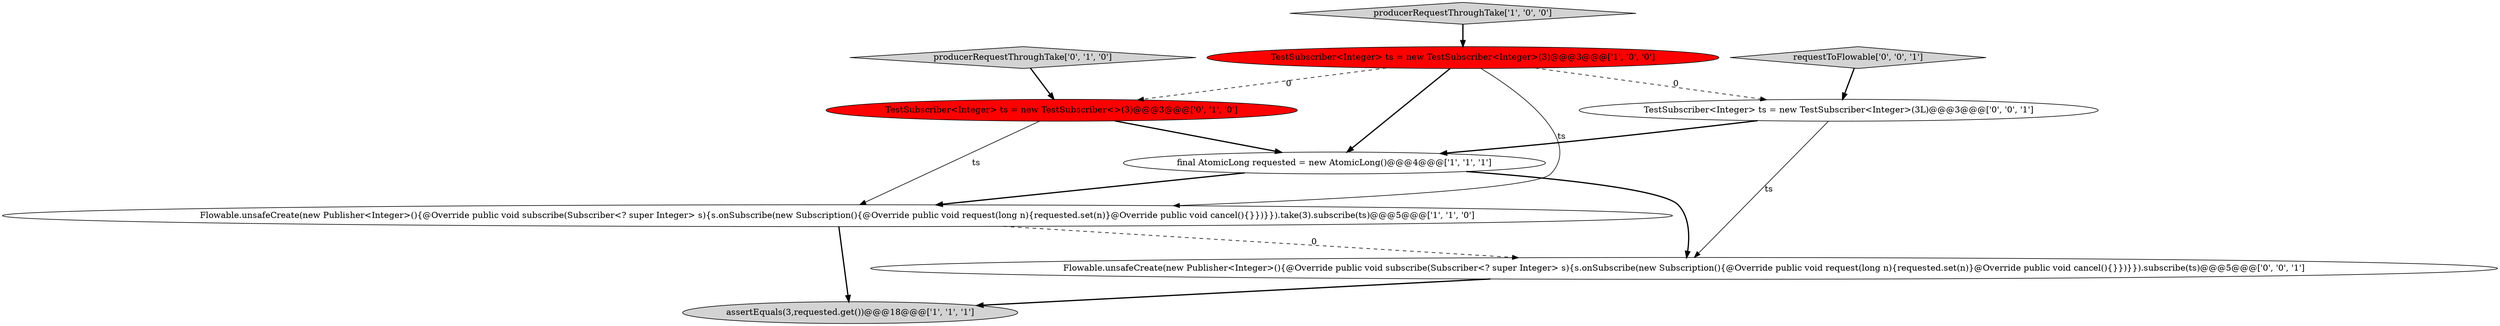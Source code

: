 digraph {
8 [style = filled, label = "requestToFlowable['0', '0', '1']", fillcolor = lightgray, shape = diamond image = "AAA0AAABBB3BBB"];
7 [style = filled, label = "TestSubscriber<Integer> ts = new TestSubscriber<Integer>(3L)@@@3@@@['0', '0', '1']", fillcolor = white, shape = ellipse image = "AAA0AAABBB3BBB"];
4 [style = filled, label = "producerRequestThroughTake['1', '0', '0']", fillcolor = lightgray, shape = diamond image = "AAA0AAABBB1BBB"];
3 [style = filled, label = "assertEquals(3,requested.get())@@@18@@@['1', '1', '1']", fillcolor = lightgray, shape = ellipse image = "AAA0AAABBB1BBB"];
1 [style = filled, label = "Flowable.unsafeCreate(new Publisher<Integer>(){@Override public void subscribe(Subscriber<? super Integer> s){s.onSubscribe(new Subscription(){@Override public void request(long n){requested.set(n)}@Override public void cancel(){}})}}).take(3).subscribe(ts)@@@5@@@['1', '1', '0']", fillcolor = white, shape = ellipse image = "AAA0AAABBB1BBB"];
6 [style = filled, label = "producerRequestThroughTake['0', '1', '0']", fillcolor = lightgray, shape = diamond image = "AAA0AAABBB2BBB"];
0 [style = filled, label = "final AtomicLong requested = new AtomicLong()@@@4@@@['1', '1', '1']", fillcolor = white, shape = ellipse image = "AAA0AAABBB1BBB"];
9 [style = filled, label = "Flowable.unsafeCreate(new Publisher<Integer>(){@Override public void subscribe(Subscriber<? super Integer> s){s.onSubscribe(new Subscription(){@Override public void request(long n){requested.set(n)}@Override public void cancel(){}})}}).subscribe(ts)@@@5@@@['0', '0', '1']", fillcolor = white, shape = ellipse image = "AAA0AAABBB3BBB"];
2 [style = filled, label = "TestSubscriber<Integer> ts = new TestSubscriber<Integer>(3)@@@3@@@['1', '0', '0']", fillcolor = red, shape = ellipse image = "AAA1AAABBB1BBB"];
5 [style = filled, label = "TestSubscriber<Integer> ts = new TestSubscriber<>(3)@@@3@@@['0', '1', '0']", fillcolor = red, shape = ellipse image = "AAA1AAABBB2BBB"];
1->3 [style = bold, label=""];
9->3 [style = bold, label=""];
6->5 [style = bold, label=""];
2->5 [style = dashed, label="0"];
0->9 [style = bold, label=""];
2->0 [style = bold, label=""];
7->0 [style = bold, label=""];
2->1 [style = solid, label="ts"];
4->2 [style = bold, label=""];
1->9 [style = dashed, label="0"];
5->0 [style = bold, label=""];
2->7 [style = dashed, label="0"];
0->1 [style = bold, label=""];
5->1 [style = solid, label="ts"];
8->7 [style = bold, label=""];
7->9 [style = solid, label="ts"];
}
